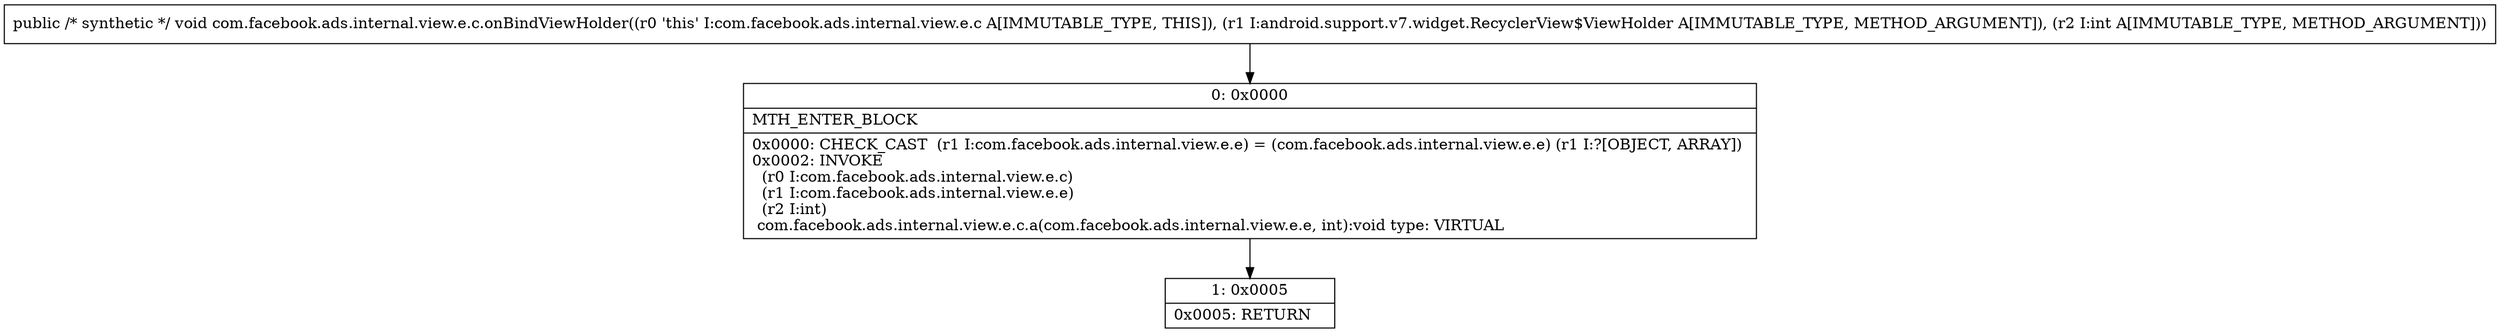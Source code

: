 digraph "CFG forcom.facebook.ads.internal.view.e.c.onBindViewHolder(Landroid\/support\/v7\/widget\/RecyclerView$ViewHolder;I)V" {
Node_0 [shape=record,label="{0\:\ 0x0000|MTH_ENTER_BLOCK\l|0x0000: CHECK_CAST  (r1 I:com.facebook.ads.internal.view.e.e) = (com.facebook.ads.internal.view.e.e) (r1 I:?[OBJECT, ARRAY]) \l0x0002: INVOKE  \l  (r0 I:com.facebook.ads.internal.view.e.c)\l  (r1 I:com.facebook.ads.internal.view.e.e)\l  (r2 I:int)\l com.facebook.ads.internal.view.e.c.a(com.facebook.ads.internal.view.e.e, int):void type: VIRTUAL \l}"];
Node_1 [shape=record,label="{1\:\ 0x0005|0x0005: RETURN   \l}"];
MethodNode[shape=record,label="{public \/* synthetic *\/ void com.facebook.ads.internal.view.e.c.onBindViewHolder((r0 'this' I:com.facebook.ads.internal.view.e.c A[IMMUTABLE_TYPE, THIS]), (r1 I:android.support.v7.widget.RecyclerView$ViewHolder A[IMMUTABLE_TYPE, METHOD_ARGUMENT]), (r2 I:int A[IMMUTABLE_TYPE, METHOD_ARGUMENT])) }"];
MethodNode -> Node_0;
Node_0 -> Node_1;
}

